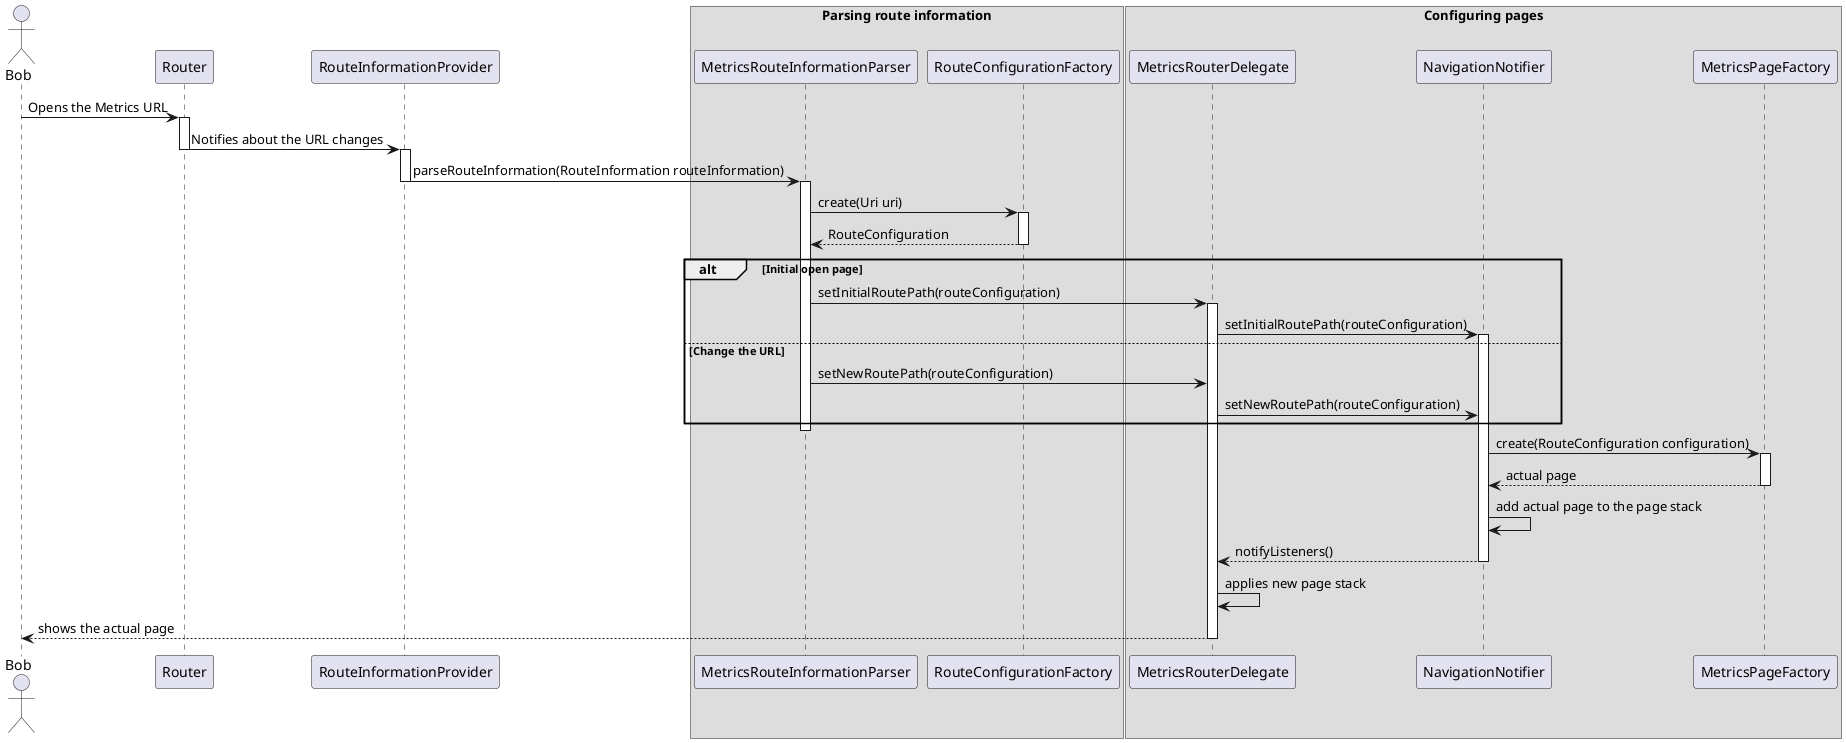 @startuml external_navigation_sequence_diagram.puml

actor Bob

participant Router
participant RouteInformationProvider

box Parsing route information
participant MetricsRouteInformationParser
participant RouteConfigurationFactory
endbox

box Configuring pages
participant MetricsRouterDelegate
participant NavigationNotifier
participant MetricsPageFactory
endbox

Bob -> Router : Opens the Metrics URL
activate Router

Router -> RouteInformationProvider : Notifies about the URL changes
deactivate Router
activate RouteInformationProvider

RouteInformationProvider -> MetricsRouteInformationParser : parseRouteInformation(RouteInformation routeInformation)
deactivate RouteInformationProvider
activate MetricsRouteInformationParser

MetricsRouteInformationParser -> RouteConfigurationFactory : create(Uri uri)
activate RouteConfigurationFactory

return RouteConfiguration

alt Initial open page
    MetricsRouteInformationParser -> MetricsRouterDelegate : setInitialRoutePath(routeConfiguration)
    activate MetricsRouterDelegate

    MetricsRouterDelegate -> NavigationNotifier : setInitialRoutePath(routeConfiguration)
    activate NavigationNotifier
else Change the URL
    MetricsRouteInformationParser -> MetricsRouterDelegate : setNewRoutePath(routeConfiguration)

    MetricsRouterDelegate -> NavigationNotifier : setNewRoutePath(routeConfiguration)
end
deactivate MetricsRouteInformationParser

NavigationNotifier -> MetricsPageFactory : create(RouteConfiguration configuration)
activate MetricsPageFactory

return actual page

NavigationNotifier -> NavigationNotifier : add actual page to the page stack

NavigationNotifier --> MetricsRouterDelegate: notifyListeners()
deactivate NavigationNotifier

MetricsRouterDelegate -> MetricsRouterDelegate: applies new page stack

MetricsRouterDelegate --> Bob : shows the actual page
deactivate MetricsRouterDelegate

@enduml

